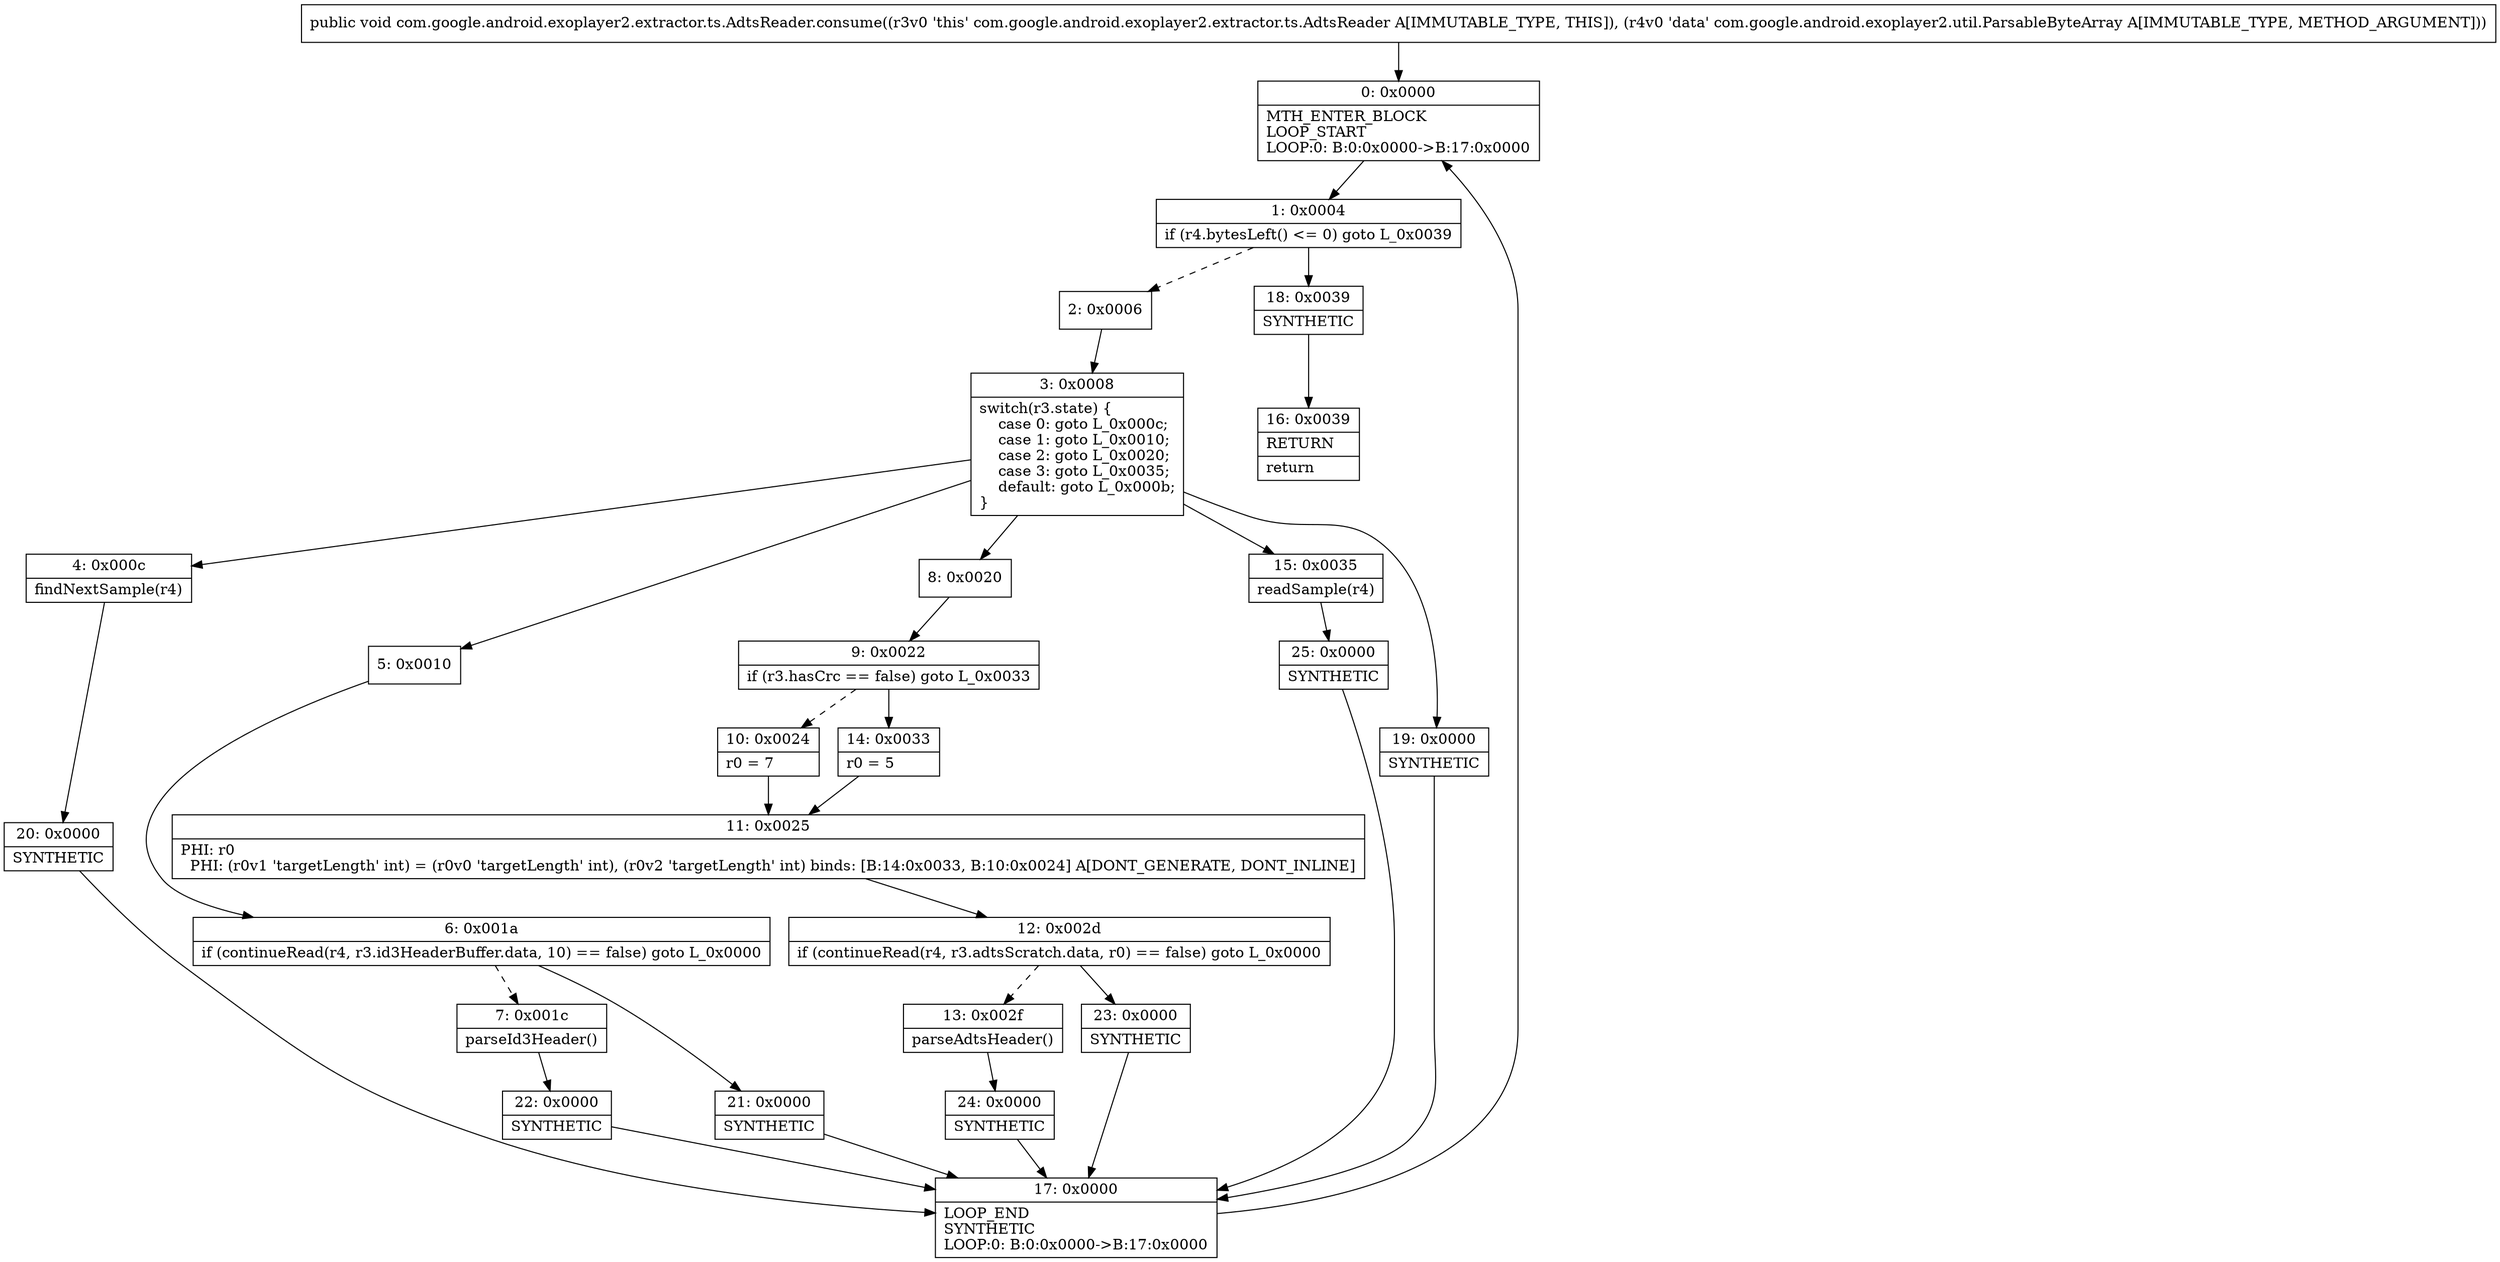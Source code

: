 digraph "CFG forcom.google.android.exoplayer2.extractor.ts.AdtsReader.consume(Lcom\/google\/android\/exoplayer2\/util\/ParsableByteArray;)V" {
Node_0 [shape=record,label="{0\:\ 0x0000|MTH_ENTER_BLOCK\lLOOP_START\lLOOP:0: B:0:0x0000\-\>B:17:0x0000\l}"];
Node_1 [shape=record,label="{1\:\ 0x0004|if (r4.bytesLeft() \<= 0) goto L_0x0039\l}"];
Node_2 [shape=record,label="{2\:\ 0x0006}"];
Node_3 [shape=record,label="{3\:\ 0x0008|switch(r3.state) \{\l    case 0: goto L_0x000c;\l    case 1: goto L_0x0010;\l    case 2: goto L_0x0020;\l    case 3: goto L_0x0035;\l    default: goto L_0x000b;\l\}\l}"];
Node_4 [shape=record,label="{4\:\ 0x000c|findNextSample(r4)\l}"];
Node_5 [shape=record,label="{5\:\ 0x0010}"];
Node_6 [shape=record,label="{6\:\ 0x001a|if (continueRead(r4, r3.id3HeaderBuffer.data, 10) == false) goto L_0x0000\l}"];
Node_7 [shape=record,label="{7\:\ 0x001c|parseId3Header()\l}"];
Node_8 [shape=record,label="{8\:\ 0x0020}"];
Node_9 [shape=record,label="{9\:\ 0x0022|if (r3.hasCrc == false) goto L_0x0033\l}"];
Node_10 [shape=record,label="{10\:\ 0x0024|r0 = 7\l}"];
Node_11 [shape=record,label="{11\:\ 0x0025|PHI: r0 \l  PHI: (r0v1 'targetLength' int) = (r0v0 'targetLength' int), (r0v2 'targetLength' int) binds: [B:14:0x0033, B:10:0x0024] A[DONT_GENERATE, DONT_INLINE]\l}"];
Node_12 [shape=record,label="{12\:\ 0x002d|if (continueRead(r4, r3.adtsScratch.data, r0) == false) goto L_0x0000\l}"];
Node_13 [shape=record,label="{13\:\ 0x002f|parseAdtsHeader()\l}"];
Node_14 [shape=record,label="{14\:\ 0x0033|r0 = 5\l}"];
Node_15 [shape=record,label="{15\:\ 0x0035|readSample(r4)\l}"];
Node_16 [shape=record,label="{16\:\ 0x0039|RETURN\l|return\l}"];
Node_17 [shape=record,label="{17\:\ 0x0000|LOOP_END\lSYNTHETIC\lLOOP:0: B:0:0x0000\-\>B:17:0x0000\l}"];
Node_18 [shape=record,label="{18\:\ 0x0039|SYNTHETIC\l}"];
Node_19 [shape=record,label="{19\:\ 0x0000|SYNTHETIC\l}"];
Node_20 [shape=record,label="{20\:\ 0x0000|SYNTHETIC\l}"];
Node_21 [shape=record,label="{21\:\ 0x0000|SYNTHETIC\l}"];
Node_22 [shape=record,label="{22\:\ 0x0000|SYNTHETIC\l}"];
Node_23 [shape=record,label="{23\:\ 0x0000|SYNTHETIC\l}"];
Node_24 [shape=record,label="{24\:\ 0x0000|SYNTHETIC\l}"];
Node_25 [shape=record,label="{25\:\ 0x0000|SYNTHETIC\l}"];
MethodNode[shape=record,label="{public void com.google.android.exoplayer2.extractor.ts.AdtsReader.consume((r3v0 'this' com.google.android.exoplayer2.extractor.ts.AdtsReader A[IMMUTABLE_TYPE, THIS]), (r4v0 'data' com.google.android.exoplayer2.util.ParsableByteArray A[IMMUTABLE_TYPE, METHOD_ARGUMENT])) }"];
MethodNode -> Node_0;
Node_0 -> Node_1;
Node_1 -> Node_2[style=dashed];
Node_1 -> Node_18;
Node_2 -> Node_3;
Node_3 -> Node_4;
Node_3 -> Node_5;
Node_3 -> Node_8;
Node_3 -> Node_15;
Node_3 -> Node_19;
Node_4 -> Node_20;
Node_5 -> Node_6;
Node_6 -> Node_7[style=dashed];
Node_6 -> Node_21;
Node_7 -> Node_22;
Node_8 -> Node_9;
Node_9 -> Node_10[style=dashed];
Node_9 -> Node_14;
Node_10 -> Node_11;
Node_11 -> Node_12;
Node_12 -> Node_13[style=dashed];
Node_12 -> Node_23;
Node_13 -> Node_24;
Node_14 -> Node_11;
Node_15 -> Node_25;
Node_17 -> Node_0;
Node_18 -> Node_16;
Node_19 -> Node_17;
Node_20 -> Node_17;
Node_21 -> Node_17;
Node_22 -> Node_17;
Node_23 -> Node_17;
Node_24 -> Node_17;
Node_25 -> Node_17;
}

